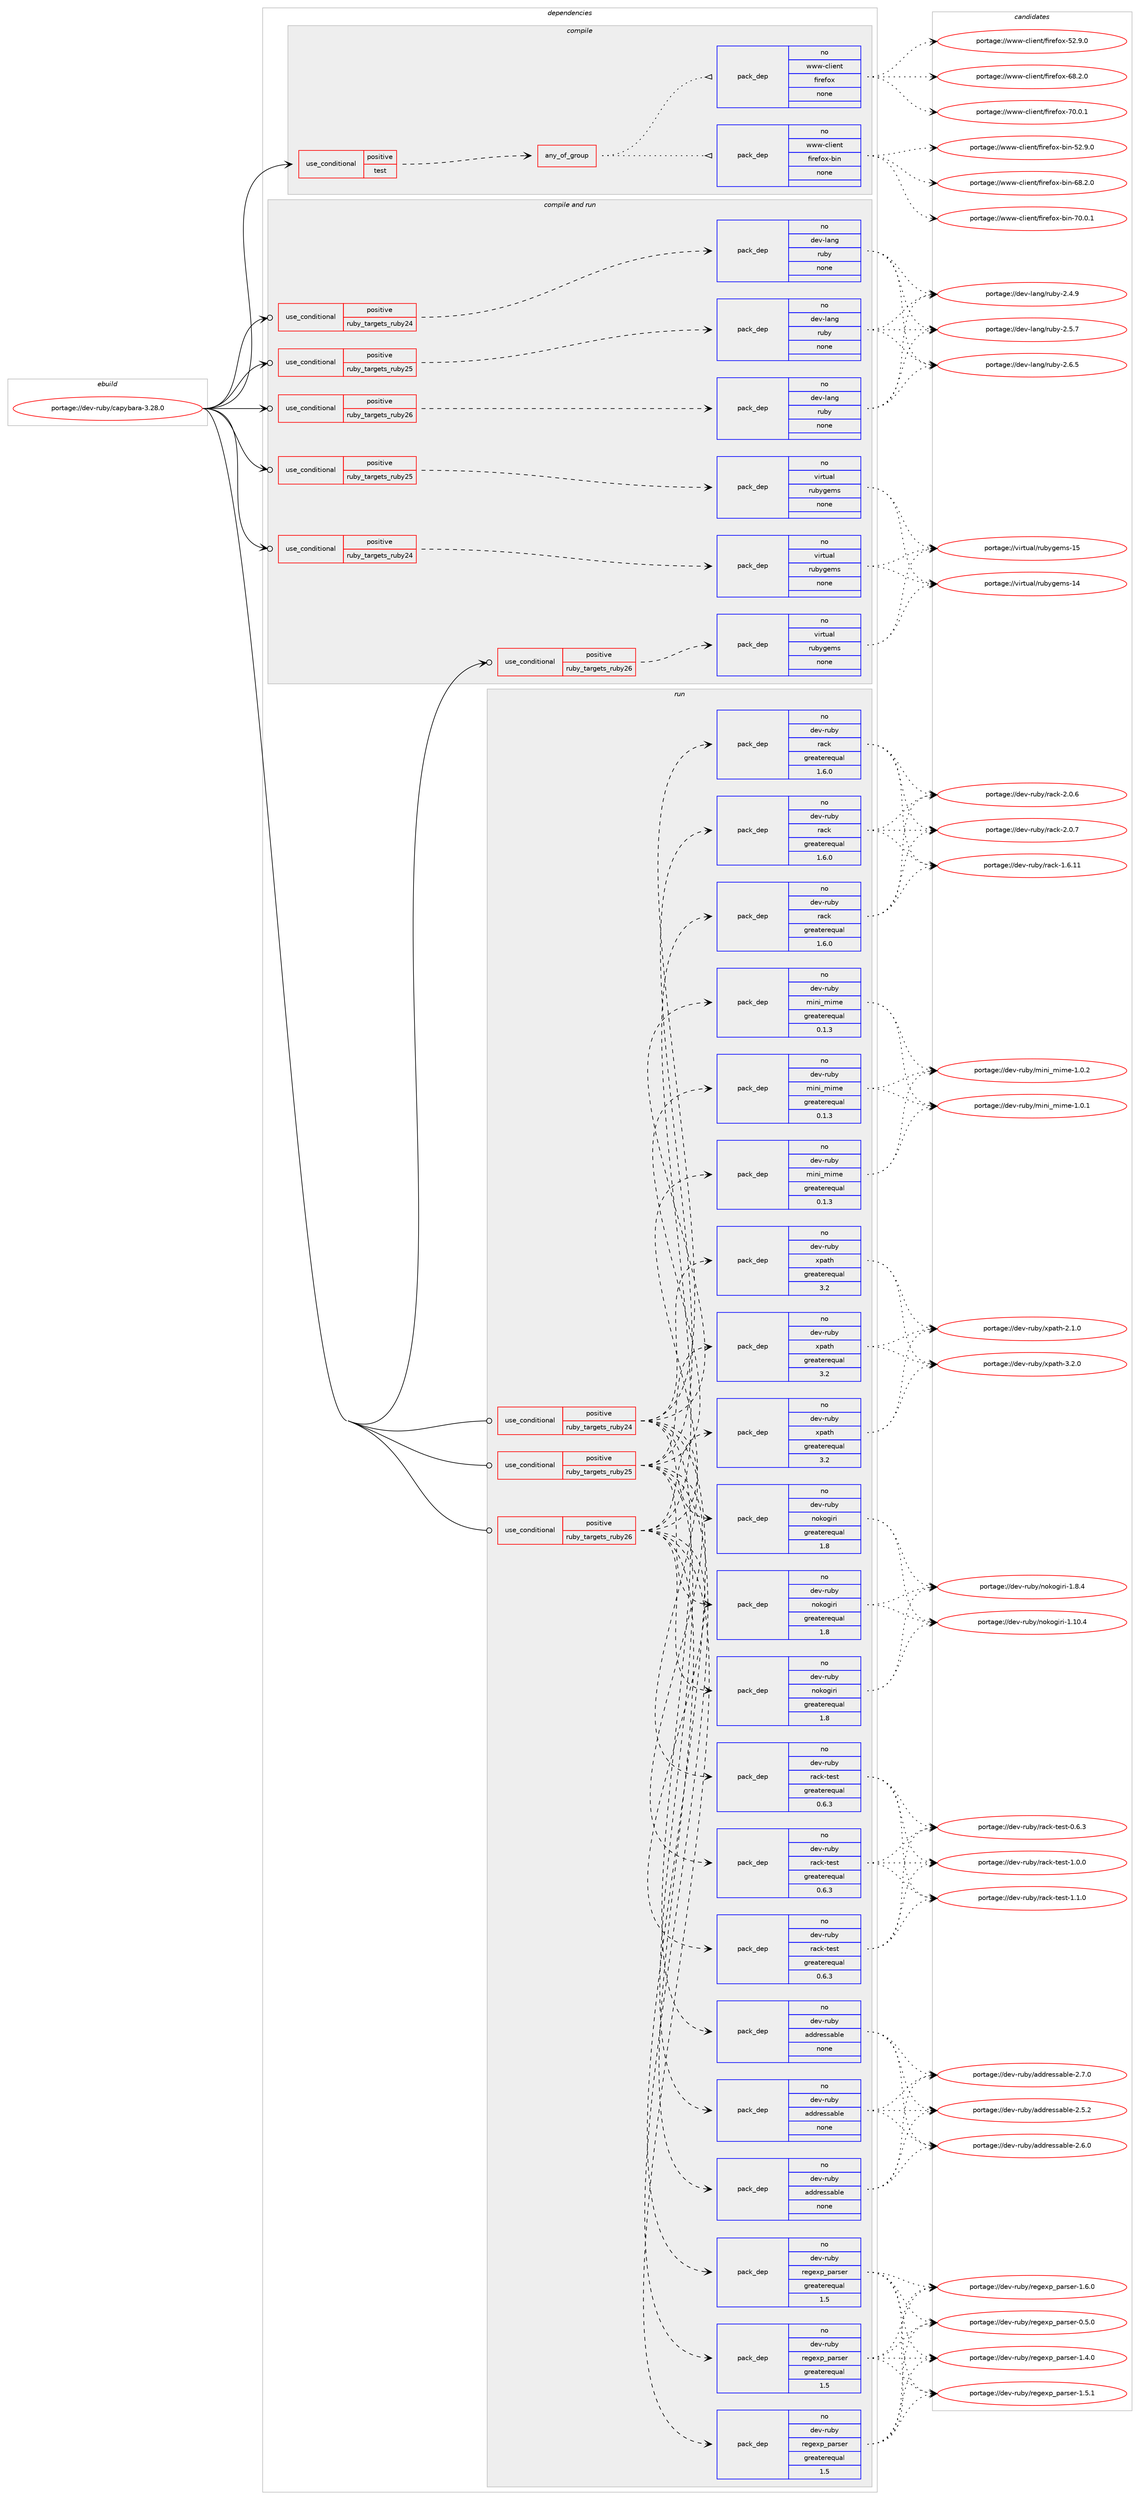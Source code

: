 digraph prolog {

# *************
# Graph options
# *************

newrank=true;
concentrate=true;
compound=true;
graph [rankdir=LR,fontname=Helvetica,fontsize=10,ranksep=1.5];#, ranksep=2.5, nodesep=0.2];
edge  [arrowhead=vee];
node  [fontname=Helvetica,fontsize=10];

# **********
# The ebuild
# **********

subgraph cluster_leftcol {
color=gray;
rank=same;
label=<<i>ebuild</i>>;
id [label="portage://dev-ruby/capybara-3.28.0", color=red, width=4, href="../dev-ruby/capybara-3.28.0.svg"];
}

# ****************
# The dependencies
# ****************

subgraph cluster_midcol {
color=gray;
label=<<i>dependencies</i>>;
subgraph cluster_compile {
fillcolor="#eeeeee";
style=filled;
label=<<i>compile</i>>;
subgraph cond49042 {
dependency215185 [label=<<TABLE BORDER="0" CELLBORDER="1" CELLSPACING="0" CELLPADDING="4"><TR><TD ROWSPAN="3" CELLPADDING="10">use_conditional</TD></TR><TR><TD>positive</TD></TR><TR><TD>test</TD></TR></TABLE>>, shape=none, color=red];
subgraph any3406 {
dependency215186 [label=<<TABLE BORDER="0" CELLBORDER="1" CELLSPACING="0" CELLPADDING="4"><TR><TD CELLPADDING="10">any_of_group</TD></TR></TABLE>>, shape=none, color=red];subgraph pack162664 {
dependency215187 [label=<<TABLE BORDER="0" CELLBORDER="1" CELLSPACING="0" CELLPADDING="4" WIDTH="220"><TR><TD ROWSPAN="6" CELLPADDING="30">pack_dep</TD></TR><TR><TD WIDTH="110">no</TD></TR><TR><TD>www-client</TD></TR><TR><TD>firefox</TD></TR><TR><TD>none</TD></TR><TR><TD></TD></TR></TABLE>>, shape=none, color=blue];
}
dependency215186:e -> dependency215187:w [weight=20,style="dotted",arrowhead="oinv"];
subgraph pack162665 {
dependency215188 [label=<<TABLE BORDER="0" CELLBORDER="1" CELLSPACING="0" CELLPADDING="4" WIDTH="220"><TR><TD ROWSPAN="6" CELLPADDING="30">pack_dep</TD></TR><TR><TD WIDTH="110">no</TD></TR><TR><TD>www-client</TD></TR><TR><TD>firefox-bin</TD></TR><TR><TD>none</TD></TR><TR><TD></TD></TR></TABLE>>, shape=none, color=blue];
}
dependency215186:e -> dependency215188:w [weight=20,style="dotted",arrowhead="oinv"];
}
dependency215185:e -> dependency215186:w [weight=20,style="dashed",arrowhead="vee"];
}
id:e -> dependency215185:w [weight=20,style="solid",arrowhead="vee"];
}
subgraph cluster_compileandrun {
fillcolor="#eeeeee";
style=filled;
label=<<i>compile and run</i>>;
subgraph cond49043 {
dependency215189 [label=<<TABLE BORDER="0" CELLBORDER="1" CELLSPACING="0" CELLPADDING="4"><TR><TD ROWSPAN="3" CELLPADDING="10">use_conditional</TD></TR><TR><TD>positive</TD></TR><TR><TD>ruby_targets_ruby24</TD></TR></TABLE>>, shape=none, color=red];
subgraph pack162666 {
dependency215190 [label=<<TABLE BORDER="0" CELLBORDER="1" CELLSPACING="0" CELLPADDING="4" WIDTH="220"><TR><TD ROWSPAN="6" CELLPADDING="30">pack_dep</TD></TR><TR><TD WIDTH="110">no</TD></TR><TR><TD>dev-lang</TD></TR><TR><TD>ruby</TD></TR><TR><TD>none</TD></TR><TR><TD></TD></TR></TABLE>>, shape=none, color=blue];
}
dependency215189:e -> dependency215190:w [weight=20,style="dashed",arrowhead="vee"];
}
id:e -> dependency215189:w [weight=20,style="solid",arrowhead="odotvee"];
subgraph cond49044 {
dependency215191 [label=<<TABLE BORDER="0" CELLBORDER="1" CELLSPACING="0" CELLPADDING="4"><TR><TD ROWSPAN="3" CELLPADDING="10">use_conditional</TD></TR><TR><TD>positive</TD></TR><TR><TD>ruby_targets_ruby24</TD></TR></TABLE>>, shape=none, color=red];
subgraph pack162667 {
dependency215192 [label=<<TABLE BORDER="0" CELLBORDER="1" CELLSPACING="0" CELLPADDING="4" WIDTH="220"><TR><TD ROWSPAN="6" CELLPADDING="30">pack_dep</TD></TR><TR><TD WIDTH="110">no</TD></TR><TR><TD>virtual</TD></TR><TR><TD>rubygems</TD></TR><TR><TD>none</TD></TR><TR><TD></TD></TR></TABLE>>, shape=none, color=blue];
}
dependency215191:e -> dependency215192:w [weight=20,style="dashed",arrowhead="vee"];
}
id:e -> dependency215191:w [weight=20,style="solid",arrowhead="odotvee"];
subgraph cond49045 {
dependency215193 [label=<<TABLE BORDER="0" CELLBORDER="1" CELLSPACING="0" CELLPADDING="4"><TR><TD ROWSPAN="3" CELLPADDING="10">use_conditional</TD></TR><TR><TD>positive</TD></TR><TR><TD>ruby_targets_ruby25</TD></TR></TABLE>>, shape=none, color=red];
subgraph pack162668 {
dependency215194 [label=<<TABLE BORDER="0" CELLBORDER="1" CELLSPACING="0" CELLPADDING="4" WIDTH="220"><TR><TD ROWSPAN="6" CELLPADDING="30">pack_dep</TD></TR><TR><TD WIDTH="110">no</TD></TR><TR><TD>dev-lang</TD></TR><TR><TD>ruby</TD></TR><TR><TD>none</TD></TR><TR><TD></TD></TR></TABLE>>, shape=none, color=blue];
}
dependency215193:e -> dependency215194:w [weight=20,style="dashed",arrowhead="vee"];
}
id:e -> dependency215193:w [weight=20,style="solid",arrowhead="odotvee"];
subgraph cond49046 {
dependency215195 [label=<<TABLE BORDER="0" CELLBORDER="1" CELLSPACING="0" CELLPADDING="4"><TR><TD ROWSPAN="3" CELLPADDING="10">use_conditional</TD></TR><TR><TD>positive</TD></TR><TR><TD>ruby_targets_ruby25</TD></TR></TABLE>>, shape=none, color=red];
subgraph pack162669 {
dependency215196 [label=<<TABLE BORDER="0" CELLBORDER="1" CELLSPACING="0" CELLPADDING="4" WIDTH="220"><TR><TD ROWSPAN="6" CELLPADDING="30">pack_dep</TD></TR><TR><TD WIDTH="110">no</TD></TR><TR><TD>virtual</TD></TR><TR><TD>rubygems</TD></TR><TR><TD>none</TD></TR><TR><TD></TD></TR></TABLE>>, shape=none, color=blue];
}
dependency215195:e -> dependency215196:w [weight=20,style="dashed",arrowhead="vee"];
}
id:e -> dependency215195:w [weight=20,style="solid",arrowhead="odotvee"];
subgraph cond49047 {
dependency215197 [label=<<TABLE BORDER="0" CELLBORDER="1" CELLSPACING="0" CELLPADDING="4"><TR><TD ROWSPAN="3" CELLPADDING="10">use_conditional</TD></TR><TR><TD>positive</TD></TR><TR><TD>ruby_targets_ruby26</TD></TR></TABLE>>, shape=none, color=red];
subgraph pack162670 {
dependency215198 [label=<<TABLE BORDER="0" CELLBORDER="1" CELLSPACING="0" CELLPADDING="4" WIDTH="220"><TR><TD ROWSPAN="6" CELLPADDING="30">pack_dep</TD></TR><TR><TD WIDTH="110">no</TD></TR><TR><TD>dev-lang</TD></TR><TR><TD>ruby</TD></TR><TR><TD>none</TD></TR><TR><TD></TD></TR></TABLE>>, shape=none, color=blue];
}
dependency215197:e -> dependency215198:w [weight=20,style="dashed",arrowhead="vee"];
}
id:e -> dependency215197:w [weight=20,style="solid",arrowhead="odotvee"];
subgraph cond49048 {
dependency215199 [label=<<TABLE BORDER="0" CELLBORDER="1" CELLSPACING="0" CELLPADDING="4"><TR><TD ROWSPAN="3" CELLPADDING="10">use_conditional</TD></TR><TR><TD>positive</TD></TR><TR><TD>ruby_targets_ruby26</TD></TR></TABLE>>, shape=none, color=red];
subgraph pack162671 {
dependency215200 [label=<<TABLE BORDER="0" CELLBORDER="1" CELLSPACING="0" CELLPADDING="4" WIDTH="220"><TR><TD ROWSPAN="6" CELLPADDING="30">pack_dep</TD></TR><TR><TD WIDTH="110">no</TD></TR><TR><TD>virtual</TD></TR><TR><TD>rubygems</TD></TR><TR><TD>none</TD></TR><TR><TD></TD></TR></TABLE>>, shape=none, color=blue];
}
dependency215199:e -> dependency215200:w [weight=20,style="dashed",arrowhead="vee"];
}
id:e -> dependency215199:w [weight=20,style="solid",arrowhead="odotvee"];
}
subgraph cluster_run {
fillcolor="#eeeeee";
style=filled;
label=<<i>run</i>>;
subgraph cond49049 {
dependency215201 [label=<<TABLE BORDER="0" CELLBORDER="1" CELLSPACING="0" CELLPADDING="4"><TR><TD ROWSPAN="3" CELLPADDING="10">use_conditional</TD></TR><TR><TD>positive</TD></TR><TR><TD>ruby_targets_ruby24</TD></TR></TABLE>>, shape=none, color=red];
subgraph pack162672 {
dependency215202 [label=<<TABLE BORDER="0" CELLBORDER="1" CELLSPACING="0" CELLPADDING="4" WIDTH="220"><TR><TD ROWSPAN="6" CELLPADDING="30">pack_dep</TD></TR><TR><TD WIDTH="110">no</TD></TR><TR><TD>dev-ruby</TD></TR><TR><TD>addressable</TD></TR><TR><TD>none</TD></TR><TR><TD></TD></TR></TABLE>>, shape=none, color=blue];
}
dependency215201:e -> dependency215202:w [weight=20,style="dashed",arrowhead="vee"];
subgraph pack162673 {
dependency215203 [label=<<TABLE BORDER="0" CELLBORDER="1" CELLSPACING="0" CELLPADDING="4" WIDTH="220"><TR><TD ROWSPAN="6" CELLPADDING="30">pack_dep</TD></TR><TR><TD WIDTH="110">no</TD></TR><TR><TD>dev-ruby</TD></TR><TR><TD>mini_mime</TD></TR><TR><TD>greaterequal</TD></TR><TR><TD>0.1.3</TD></TR></TABLE>>, shape=none, color=blue];
}
dependency215201:e -> dependency215203:w [weight=20,style="dashed",arrowhead="vee"];
subgraph pack162674 {
dependency215204 [label=<<TABLE BORDER="0" CELLBORDER="1" CELLSPACING="0" CELLPADDING="4" WIDTH="220"><TR><TD ROWSPAN="6" CELLPADDING="30">pack_dep</TD></TR><TR><TD WIDTH="110">no</TD></TR><TR><TD>dev-ruby</TD></TR><TR><TD>nokogiri</TD></TR><TR><TD>greaterequal</TD></TR><TR><TD>1.8</TD></TR></TABLE>>, shape=none, color=blue];
}
dependency215201:e -> dependency215204:w [weight=20,style="dashed",arrowhead="vee"];
subgraph pack162675 {
dependency215205 [label=<<TABLE BORDER="0" CELLBORDER="1" CELLSPACING="0" CELLPADDING="4" WIDTH="220"><TR><TD ROWSPAN="6" CELLPADDING="30">pack_dep</TD></TR><TR><TD WIDTH="110">no</TD></TR><TR><TD>dev-ruby</TD></TR><TR><TD>rack</TD></TR><TR><TD>greaterequal</TD></TR><TR><TD>1.6.0</TD></TR></TABLE>>, shape=none, color=blue];
}
dependency215201:e -> dependency215205:w [weight=20,style="dashed",arrowhead="vee"];
subgraph pack162676 {
dependency215206 [label=<<TABLE BORDER="0" CELLBORDER="1" CELLSPACING="0" CELLPADDING="4" WIDTH="220"><TR><TD ROWSPAN="6" CELLPADDING="30">pack_dep</TD></TR><TR><TD WIDTH="110">no</TD></TR><TR><TD>dev-ruby</TD></TR><TR><TD>rack-test</TD></TR><TR><TD>greaterequal</TD></TR><TR><TD>0.6.3</TD></TR></TABLE>>, shape=none, color=blue];
}
dependency215201:e -> dependency215206:w [weight=20,style="dashed",arrowhead="vee"];
subgraph pack162677 {
dependency215207 [label=<<TABLE BORDER="0" CELLBORDER="1" CELLSPACING="0" CELLPADDING="4" WIDTH="220"><TR><TD ROWSPAN="6" CELLPADDING="30">pack_dep</TD></TR><TR><TD WIDTH="110">no</TD></TR><TR><TD>dev-ruby</TD></TR><TR><TD>regexp_parser</TD></TR><TR><TD>greaterequal</TD></TR><TR><TD>1.5</TD></TR></TABLE>>, shape=none, color=blue];
}
dependency215201:e -> dependency215207:w [weight=20,style="dashed",arrowhead="vee"];
subgraph pack162678 {
dependency215208 [label=<<TABLE BORDER="0" CELLBORDER="1" CELLSPACING="0" CELLPADDING="4" WIDTH="220"><TR><TD ROWSPAN="6" CELLPADDING="30">pack_dep</TD></TR><TR><TD WIDTH="110">no</TD></TR><TR><TD>dev-ruby</TD></TR><TR><TD>xpath</TD></TR><TR><TD>greaterequal</TD></TR><TR><TD>3.2</TD></TR></TABLE>>, shape=none, color=blue];
}
dependency215201:e -> dependency215208:w [weight=20,style="dashed",arrowhead="vee"];
}
id:e -> dependency215201:w [weight=20,style="solid",arrowhead="odot"];
subgraph cond49050 {
dependency215209 [label=<<TABLE BORDER="0" CELLBORDER="1" CELLSPACING="0" CELLPADDING="4"><TR><TD ROWSPAN="3" CELLPADDING="10">use_conditional</TD></TR><TR><TD>positive</TD></TR><TR><TD>ruby_targets_ruby25</TD></TR></TABLE>>, shape=none, color=red];
subgraph pack162679 {
dependency215210 [label=<<TABLE BORDER="0" CELLBORDER="1" CELLSPACING="0" CELLPADDING="4" WIDTH="220"><TR><TD ROWSPAN="6" CELLPADDING="30">pack_dep</TD></TR><TR><TD WIDTH="110">no</TD></TR><TR><TD>dev-ruby</TD></TR><TR><TD>addressable</TD></TR><TR><TD>none</TD></TR><TR><TD></TD></TR></TABLE>>, shape=none, color=blue];
}
dependency215209:e -> dependency215210:w [weight=20,style="dashed",arrowhead="vee"];
subgraph pack162680 {
dependency215211 [label=<<TABLE BORDER="0" CELLBORDER="1" CELLSPACING="0" CELLPADDING="4" WIDTH="220"><TR><TD ROWSPAN="6" CELLPADDING="30">pack_dep</TD></TR><TR><TD WIDTH="110">no</TD></TR><TR><TD>dev-ruby</TD></TR><TR><TD>mini_mime</TD></TR><TR><TD>greaterequal</TD></TR><TR><TD>0.1.3</TD></TR></TABLE>>, shape=none, color=blue];
}
dependency215209:e -> dependency215211:w [weight=20,style="dashed",arrowhead="vee"];
subgraph pack162681 {
dependency215212 [label=<<TABLE BORDER="0" CELLBORDER="1" CELLSPACING="0" CELLPADDING="4" WIDTH="220"><TR><TD ROWSPAN="6" CELLPADDING="30">pack_dep</TD></TR><TR><TD WIDTH="110">no</TD></TR><TR><TD>dev-ruby</TD></TR><TR><TD>nokogiri</TD></TR><TR><TD>greaterequal</TD></TR><TR><TD>1.8</TD></TR></TABLE>>, shape=none, color=blue];
}
dependency215209:e -> dependency215212:w [weight=20,style="dashed",arrowhead="vee"];
subgraph pack162682 {
dependency215213 [label=<<TABLE BORDER="0" CELLBORDER="1" CELLSPACING="0" CELLPADDING="4" WIDTH="220"><TR><TD ROWSPAN="6" CELLPADDING="30">pack_dep</TD></TR><TR><TD WIDTH="110">no</TD></TR><TR><TD>dev-ruby</TD></TR><TR><TD>rack</TD></TR><TR><TD>greaterequal</TD></TR><TR><TD>1.6.0</TD></TR></TABLE>>, shape=none, color=blue];
}
dependency215209:e -> dependency215213:w [weight=20,style="dashed",arrowhead="vee"];
subgraph pack162683 {
dependency215214 [label=<<TABLE BORDER="0" CELLBORDER="1" CELLSPACING="0" CELLPADDING="4" WIDTH="220"><TR><TD ROWSPAN="6" CELLPADDING="30">pack_dep</TD></TR><TR><TD WIDTH="110">no</TD></TR><TR><TD>dev-ruby</TD></TR><TR><TD>rack-test</TD></TR><TR><TD>greaterequal</TD></TR><TR><TD>0.6.3</TD></TR></TABLE>>, shape=none, color=blue];
}
dependency215209:e -> dependency215214:w [weight=20,style="dashed",arrowhead="vee"];
subgraph pack162684 {
dependency215215 [label=<<TABLE BORDER="0" CELLBORDER="1" CELLSPACING="0" CELLPADDING="4" WIDTH="220"><TR><TD ROWSPAN="6" CELLPADDING="30">pack_dep</TD></TR><TR><TD WIDTH="110">no</TD></TR><TR><TD>dev-ruby</TD></TR><TR><TD>regexp_parser</TD></TR><TR><TD>greaterequal</TD></TR><TR><TD>1.5</TD></TR></TABLE>>, shape=none, color=blue];
}
dependency215209:e -> dependency215215:w [weight=20,style="dashed",arrowhead="vee"];
subgraph pack162685 {
dependency215216 [label=<<TABLE BORDER="0" CELLBORDER="1" CELLSPACING="0" CELLPADDING="4" WIDTH="220"><TR><TD ROWSPAN="6" CELLPADDING="30">pack_dep</TD></TR><TR><TD WIDTH="110">no</TD></TR><TR><TD>dev-ruby</TD></TR><TR><TD>xpath</TD></TR><TR><TD>greaterequal</TD></TR><TR><TD>3.2</TD></TR></TABLE>>, shape=none, color=blue];
}
dependency215209:e -> dependency215216:w [weight=20,style="dashed",arrowhead="vee"];
}
id:e -> dependency215209:w [weight=20,style="solid",arrowhead="odot"];
subgraph cond49051 {
dependency215217 [label=<<TABLE BORDER="0" CELLBORDER="1" CELLSPACING="0" CELLPADDING="4"><TR><TD ROWSPAN="3" CELLPADDING="10">use_conditional</TD></TR><TR><TD>positive</TD></TR><TR><TD>ruby_targets_ruby26</TD></TR></TABLE>>, shape=none, color=red];
subgraph pack162686 {
dependency215218 [label=<<TABLE BORDER="0" CELLBORDER="1" CELLSPACING="0" CELLPADDING="4" WIDTH="220"><TR><TD ROWSPAN="6" CELLPADDING="30">pack_dep</TD></TR><TR><TD WIDTH="110">no</TD></TR><TR><TD>dev-ruby</TD></TR><TR><TD>addressable</TD></TR><TR><TD>none</TD></TR><TR><TD></TD></TR></TABLE>>, shape=none, color=blue];
}
dependency215217:e -> dependency215218:w [weight=20,style="dashed",arrowhead="vee"];
subgraph pack162687 {
dependency215219 [label=<<TABLE BORDER="0" CELLBORDER="1" CELLSPACING="0" CELLPADDING="4" WIDTH="220"><TR><TD ROWSPAN="6" CELLPADDING="30">pack_dep</TD></TR><TR><TD WIDTH="110">no</TD></TR><TR><TD>dev-ruby</TD></TR><TR><TD>mini_mime</TD></TR><TR><TD>greaterequal</TD></TR><TR><TD>0.1.3</TD></TR></TABLE>>, shape=none, color=blue];
}
dependency215217:e -> dependency215219:w [weight=20,style="dashed",arrowhead="vee"];
subgraph pack162688 {
dependency215220 [label=<<TABLE BORDER="0" CELLBORDER="1" CELLSPACING="0" CELLPADDING="4" WIDTH="220"><TR><TD ROWSPAN="6" CELLPADDING="30">pack_dep</TD></TR><TR><TD WIDTH="110">no</TD></TR><TR><TD>dev-ruby</TD></TR><TR><TD>nokogiri</TD></TR><TR><TD>greaterequal</TD></TR><TR><TD>1.8</TD></TR></TABLE>>, shape=none, color=blue];
}
dependency215217:e -> dependency215220:w [weight=20,style="dashed",arrowhead="vee"];
subgraph pack162689 {
dependency215221 [label=<<TABLE BORDER="0" CELLBORDER="1" CELLSPACING="0" CELLPADDING="4" WIDTH="220"><TR><TD ROWSPAN="6" CELLPADDING="30">pack_dep</TD></TR><TR><TD WIDTH="110">no</TD></TR><TR><TD>dev-ruby</TD></TR><TR><TD>rack</TD></TR><TR><TD>greaterequal</TD></TR><TR><TD>1.6.0</TD></TR></TABLE>>, shape=none, color=blue];
}
dependency215217:e -> dependency215221:w [weight=20,style="dashed",arrowhead="vee"];
subgraph pack162690 {
dependency215222 [label=<<TABLE BORDER="0" CELLBORDER="1" CELLSPACING="0" CELLPADDING="4" WIDTH="220"><TR><TD ROWSPAN="6" CELLPADDING="30">pack_dep</TD></TR><TR><TD WIDTH="110">no</TD></TR><TR><TD>dev-ruby</TD></TR><TR><TD>rack-test</TD></TR><TR><TD>greaterequal</TD></TR><TR><TD>0.6.3</TD></TR></TABLE>>, shape=none, color=blue];
}
dependency215217:e -> dependency215222:w [weight=20,style="dashed",arrowhead="vee"];
subgraph pack162691 {
dependency215223 [label=<<TABLE BORDER="0" CELLBORDER="1" CELLSPACING="0" CELLPADDING="4" WIDTH="220"><TR><TD ROWSPAN="6" CELLPADDING="30">pack_dep</TD></TR><TR><TD WIDTH="110">no</TD></TR><TR><TD>dev-ruby</TD></TR><TR><TD>regexp_parser</TD></TR><TR><TD>greaterequal</TD></TR><TR><TD>1.5</TD></TR></TABLE>>, shape=none, color=blue];
}
dependency215217:e -> dependency215223:w [weight=20,style="dashed",arrowhead="vee"];
subgraph pack162692 {
dependency215224 [label=<<TABLE BORDER="0" CELLBORDER="1" CELLSPACING="0" CELLPADDING="4" WIDTH="220"><TR><TD ROWSPAN="6" CELLPADDING="30">pack_dep</TD></TR><TR><TD WIDTH="110">no</TD></TR><TR><TD>dev-ruby</TD></TR><TR><TD>xpath</TD></TR><TR><TD>greaterequal</TD></TR><TR><TD>3.2</TD></TR></TABLE>>, shape=none, color=blue];
}
dependency215217:e -> dependency215224:w [weight=20,style="dashed",arrowhead="vee"];
}
id:e -> dependency215217:w [weight=20,style="solid",arrowhead="odot"];
}
}

# **************
# The candidates
# **************

subgraph cluster_choices {
rank=same;
color=gray;
label=<<i>candidates</i>>;

subgraph choice162664 {
color=black;
nodesep=1;
choiceportage11911911945991081051011101164710210511410110211112045535046574648 [label="portage://www-client/firefox-52.9.0", color=red, width=4,href="../www-client/firefox-52.9.0.svg"];
choiceportage11911911945991081051011101164710210511410110211112045545646504648 [label="portage://www-client/firefox-68.2.0", color=red, width=4,href="../www-client/firefox-68.2.0.svg"];
choiceportage11911911945991081051011101164710210511410110211112045554846484649 [label="portage://www-client/firefox-70.0.1", color=red, width=4,href="../www-client/firefox-70.0.1.svg"];
dependency215187:e -> choiceportage11911911945991081051011101164710210511410110211112045535046574648:w [style=dotted,weight="100"];
dependency215187:e -> choiceportage11911911945991081051011101164710210511410110211112045545646504648:w [style=dotted,weight="100"];
dependency215187:e -> choiceportage11911911945991081051011101164710210511410110211112045554846484649:w [style=dotted,weight="100"];
}
subgraph choice162665 {
color=black;
nodesep=1;
choiceportage119119119459910810510111011647102105114101102111120459810511045535046574648 [label="portage://www-client/firefox-bin-52.9.0", color=red, width=4,href="../www-client/firefox-bin-52.9.0.svg"];
choiceportage119119119459910810510111011647102105114101102111120459810511045545646504648 [label="portage://www-client/firefox-bin-68.2.0", color=red, width=4,href="../www-client/firefox-bin-68.2.0.svg"];
choiceportage119119119459910810510111011647102105114101102111120459810511045554846484649 [label="portage://www-client/firefox-bin-70.0.1", color=red, width=4,href="../www-client/firefox-bin-70.0.1.svg"];
dependency215188:e -> choiceportage119119119459910810510111011647102105114101102111120459810511045535046574648:w [style=dotted,weight="100"];
dependency215188:e -> choiceportage119119119459910810510111011647102105114101102111120459810511045545646504648:w [style=dotted,weight="100"];
dependency215188:e -> choiceportage119119119459910810510111011647102105114101102111120459810511045554846484649:w [style=dotted,weight="100"];
}
subgraph choice162666 {
color=black;
nodesep=1;
choiceportage10010111845108971101034711411798121455046524657 [label="portage://dev-lang/ruby-2.4.9", color=red, width=4,href="../dev-lang/ruby-2.4.9.svg"];
choiceportage10010111845108971101034711411798121455046534655 [label="portage://dev-lang/ruby-2.5.7", color=red, width=4,href="../dev-lang/ruby-2.5.7.svg"];
choiceportage10010111845108971101034711411798121455046544653 [label="portage://dev-lang/ruby-2.6.5", color=red, width=4,href="../dev-lang/ruby-2.6.5.svg"];
dependency215190:e -> choiceportage10010111845108971101034711411798121455046524657:w [style=dotted,weight="100"];
dependency215190:e -> choiceportage10010111845108971101034711411798121455046534655:w [style=dotted,weight="100"];
dependency215190:e -> choiceportage10010111845108971101034711411798121455046544653:w [style=dotted,weight="100"];
}
subgraph choice162667 {
color=black;
nodesep=1;
choiceportage118105114116117971084711411798121103101109115454952 [label="portage://virtual/rubygems-14", color=red, width=4,href="../virtual/rubygems-14.svg"];
choiceportage118105114116117971084711411798121103101109115454953 [label="portage://virtual/rubygems-15", color=red, width=4,href="../virtual/rubygems-15.svg"];
dependency215192:e -> choiceportage118105114116117971084711411798121103101109115454952:w [style=dotted,weight="100"];
dependency215192:e -> choiceportage118105114116117971084711411798121103101109115454953:w [style=dotted,weight="100"];
}
subgraph choice162668 {
color=black;
nodesep=1;
choiceportage10010111845108971101034711411798121455046524657 [label="portage://dev-lang/ruby-2.4.9", color=red, width=4,href="../dev-lang/ruby-2.4.9.svg"];
choiceportage10010111845108971101034711411798121455046534655 [label="portage://dev-lang/ruby-2.5.7", color=red, width=4,href="../dev-lang/ruby-2.5.7.svg"];
choiceportage10010111845108971101034711411798121455046544653 [label="portage://dev-lang/ruby-2.6.5", color=red, width=4,href="../dev-lang/ruby-2.6.5.svg"];
dependency215194:e -> choiceportage10010111845108971101034711411798121455046524657:w [style=dotted,weight="100"];
dependency215194:e -> choiceportage10010111845108971101034711411798121455046534655:w [style=dotted,weight="100"];
dependency215194:e -> choiceportage10010111845108971101034711411798121455046544653:w [style=dotted,weight="100"];
}
subgraph choice162669 {
color=black;
nodesep=1;
choiceportage118105114116117971084711411798121103101109115454952 [label="portage://virtual/rubygems-14", color=red, width=4,href="../virtual/rubygems-14.svg"];
choiceportage118105114116117971084711411798121103101109115454953 [label="portage://virtual/rubygems-15", color=red, width=4,href="../virtual/rubygems-15.svg"];
dependency215196:e -> choiceportage118105114116117971084711411798121103101109115454952:w [style=dotted,weight="100"];
dependency215196:e -> choiceportage118105114116117971084711411798121103101109115454953:w [style=dotted,weight="100"];
}
subgraph choice162670 {
color=black;
nodesep=1;
choiceportage10010111845108971101034711411798121455046524657 [label="portage://dev-lang/ruby-2.4.9", color=red, width=4,href="../dev-lang/ruby-2.4.9.svg"];
choiceportage10010111845108971101034711411798121455046534655 [label="portage://dev-lang/ruby-2.5.7", color=red, width=4,href="../dev-lang/ruby-2.5.7.svg"];
choiceportage10010111845108971101034711411798121455046544653 [label="portage://dev-lang/ruby-2.6.5", color=red, width=4,href="../dev-lang/ruby-2.6.5.svg"];
dependency215198:e -> choiceportage10010111845108971101034711411798121455046524657:w [style=dotted,weight="100"];
dependency215198:e -> choiceportage10010111845108971101034711411798121455046534655:w [style=dotted,weight="100"];
dependency215198:e -> choiceportage10010111845108971101034711411798121455046544653:w [style=dotted,weight="100"];
}
subgraph choice162671 {
color=black;
nodesep=1;
choiceportage118105114116117971084711411798121103101109115454952 [label="portage://virtual/rubygems-14", color=red, width=4,href="../virtual/rubygems-14.svg"];
choiceportage118105114116117971084711411798121103101109115454953 [label="portage://virtual/rubygems-15", color=red, width=4,href="../virtual/rubygems-15.svg"];
dependency215200:e -> choiceportage118105114116117971084711411798121103101109115454952:w [style=dotted,weight="100"];
dependency215200:e -> choiceportage118105114116117971084711411798121103101109115454953:w [style=dotted,weight="100"];
}
subgraph choice162672 {
color=black;
nodesep=1;
choiceportage100101118451141179812147971001001141011151159798108101455046534650 [label="portage://dev-ruby/addressable-2.5.2", color=red, width=4,href="../dev-ruby/addressable-2.5.2.svg"];
choiceportage100101118451141179812147971001001141011151159798108101455046544648 [label="portage://dev-ruby/addressable-2.6.0", color=red, width=4,href="../dev-ruby/addressable-2.6.0.svg"];
choiceportage100101118451141179812147971001001141011151159798108101455046554648 [label="portage://dev-ruby/addressable-2.7.0", color=red, width=4,href="../dev-ruby/addressable-2.7.0.svg"];
dependency215202:e -> choiceportage100101118451141179812147971001001141011151159798108101455046534650:w [style=dotted,weight="100"];
dependency215202:e -> choiceportage100101118451141179812147971001001141011151159798108101455046544648:w [style=dotted,weight="100"];
dependency215202:e -> choiceportage100101118451141179812147971001001141011151159798108101455046554648:w [style=dotted,weight="100"];
}
subgraph choice162673 {
color=black;
nodesep=1;
choiceportage10010111845114117981214710910511010595109105109101454946484649 [label="portage://dev-ruby/mini_mime-1.0.1", color=red, width=4,href="../dev-ruby/mini_mime-1.0.1.svg"];
choiceportage10010111845114117981214710910511010595109105109101454946484650 [label="portage://dev-ruby/mini_mime-1.0.2", color=red, width=4,href="../dev-ruby/mini_mime-1.0.2.svg"];
dependency215203:e -> choiceportage10010111845114117981214710910511010595109105109101454946484649:w [style=dotted,weight="100"];
dependency215203:e -> choiceportage10010111845114117981214710910511010595109105109101454946484650:w [style=dotted,weight="100"];
}
subgraph choice162674 {
color=black;
nodesep=1;
choiceportage10010111845114117981214711011110711110310511410545494649484652 [label="portage://dev-ruby/nokogiri-1.10.4", color=red, width=4,href="../dev-ruby/nokogiri-1.10.4.svg"];
choiceportage100101118451141179812147110111107111103105114105454946564652 [label="portage://dev-ruby/nokogiri-1.8.4", color=red, width=4,href="../dev-ruby/nokogiri-1.8.4.svg"];
dependency215204:e -> choiceportage10010111845114117981214711011110711110310511410545494649484652:w [style=dotted,weight="100"];
dependency215204:e -> choiceportage100101118451141179812147110111107111103105114105454946564652:w [style=dotted,weight="100"];
}
subgraph choice162675 {
color=black;
nodesep=1;
choiceportage100101118451141179812147114979910745494654464949 [label="portage://dev-ruby/rack-1.6.11", color=red, width=4,href="../dev-ruby/rack-1.6.11.svg"];
choiceportage1001011184511411798121471149799107455046484654 [label="portage://dev-ruby/rack-2.0.6", color=red, width=4,href="../dev-ruby/rack-2.0.6.svg"];
choiceportage1001011184511411798121471149799107455046484655 [label="portage://dev-ruby/rack-2.0.7", color=red, width=4,href="../dev-ruby/rack-2.0.7.svg"];
dependency215205:e -> choiceportage100101118451141179812147114979910745494654464949:w [style=dotted,weight="100"];
dependency215205:e -> choiceportage1001011184511411798121471149799107455046484654:w [style=dotted,weight="100"];
dependency215205:e -> choiceportage1001011184511411798121471149799107455046484655:w [style=dotted,weight="100"];
}
subgraph choice162676 {
color=black;
nodesep=1;
choiceportage100101118451141179812147114979910745116101115116454846544651 [label="portage://dev-ruby/rack-test-0.6.3", color=red, width=4,href="../dev-ruby/rack-test-0.6.3.svg"];
choiceportage100101118451141179812147114979910745116101115116454946484648 [label="portage://dev-ruby/rack-test-1.0.0", color=red, width=4,href="../dev-ruby/rack-test-1.0.0.svg"];
choiceportage100101118451141179812147114979910745116101115116454946494648 [label="portage://dev-ruby/rack-test-1.1.0", color=red, width=4,href="../dev-ruby/rack-test-1.1.0.svg"];
dependency215206:e -> choiceportage100101118451141179812147114979910745116101115116454846544651:w [style=dotted,weight="100"];
dependency215206:e -> choiceportage100101118451141179812147114979910745116101115116454946484648:w [style=dotted,weight="100"];
dependency215206:e -> choiceportage100101118451141179812147114979910745116101115116454946494648:w [style=dotted,weight="100"];
}
subgraph choice162677 {
color=black;
nodesep=1;
choiceportage1001011184511411798121471141011031011201129511297114115101114454846534648 [label="portage://dev-ruby/regexp_parser-0.5.0", color=red, width=4,href="../dev-ruby/regexp_parser-0.5.0.svg"];
choiceportage1001011184511411798121471141011031011201129511297114115101114454946524648 [label="portage://dev-ruby/regexp_parser-1.4.0", color=red, width=4,href="../dev-ruby/regexp_parser-1.4.0.svg"];
choiceportage1001011184511411798121471141011031011201129511297114115101114454946534649 [label="portage://dev-ruby/regexp_parser-1.5.1", color=red, width=4,href="../dev-ruby/regexp_parser-1.5.1.svg"];
choiceportage1001011184511411798121471141011031011201129511297114115101114454946544648 [label="portage://dev-ruby/regexp_parser-1.6.0", color=red, width=4,href="../dev-ruby/regexp_parser-1.6.0.svg"];
dependency215207:e -> choiceportage1001011184511411798121471141011031011201129511297114115101114454846534648:w [style=dotted,weight="100"];
dependency215207:e -> choiceportage1001011184511411798121471141011031011201129511297114115101114454946524648:w [style=dotted,weight="100"];
dependency215207:e -> choiceportage1001011184511411798121471141011031011201129511297114115101114454946534649:w [style=dotted,weight="100"];
dependency215207:e -> choiceportage1001011184511411798121471141011031011201129511297114115101114454946544648:w [style=dotted,weight="100"];
}
subgraph choice162678 {
color=black;
nodesep=1;
choiceportage10010111845114117981214712011297116104455046494648 [label="portage://dev-ruby/xpath-2.1.0", color=red, width=4,href="../dev-ruby/xpath-2.1.0.svg"];
choiceportage10010111845114117981214712011297116104455146504648 [label="portage://dev-ruby/xpath-3.2.0", color=red, width=4,href="../dev-ruby/xpath-3.2.0.svg"];
dependency215208:e -> choiceportage10010111845114117981214712011297116104455046494648:w [style=dotted,weight="100"];
dependency215208:e -> choiceportage10010111845114117981214712011297116104455146504648:w [style=dotted,weight="100"];
}
subgraph choice162679 {
color=black;
nodesep=1;
choiceportage100101118451141179812147971001001141011151159798108101455046534650 [label="portage://dev-ruby/addressable-2.5.2", color=red, width=4,href="../dev-ruby/addressable-2.5.2.svg"];
choiceportage100101118451141179812147971001001141011151159798108101455046544648 [label="portage://dev-ruby/addressable-2.6.0", color=red, width=4,href="../dev-ruby/addressable-2.6.0.svg"];
choiceportage100101118451141179812147971001001141011151159798108101455046554648 [label="portage://dev-ruby/addressable-2.7.0", color=red, width=4,href="../dev-ruby/addressable-2.7.0.svg"];
dependency215210:e -> choiceportage100101118451141179812147971001001141011151159798108101455046534650:w [style=dotted,weight="100"];
dependency215210:e -> choiceportage100101118451141179812147971001001141011151159798108101455046544648:w [style=dotted,weight="100"];
dependency215210:e -> choiceportage100101118451141179812147971001001141011151159798108101455046554648:w [style=dotted,weight="100"];
}
subgraph choice162680 {
color=black;
nodesep=1;
choiceportage10010111845114117981214710910511010595109105109101454946484649 [label="portage://dev-ruby/mini_mime-1.0.1", color=red, width=4,href="../dev-ruby/mini_mime-1.0.1.svg"];
choiceportage10010111845114117981214710910511010595109105109101454946484650 [label="portage://dev-ruby/mini_mime-1.0.2", color=red, width=4,href="../dev-ruby/mini_mime-1.0.2.svg"];
dependency215211:e -> choiceportage10010111845114117981214710910511010595109105109101454946484649:w [style=dotted,weight="100"];
dependency215211:e -> choiceportage10010111845114117981214710910511010595109105109101454946484650:w [style=dotted,weight="100"];
}
subgraph choice162681 {
color=black;
nodesep=1;
choiceportage10010111845114117981214711011110711110310511410545494649484652 [label="portage://dev-ruby/nokogiri-1.10.4", color=red, width=4,href="../dev-ruby/nokogiri-1.10.4.svg"];
choiceportage100101118451141179812147110111107111103105114105454946564652 [label="portage://dev-ruby/nokogiri-1.8.4", color=red, width=4,href="../dev-ruby/nokogiri-1.8.4.svg"];
dependency215212:e -> choiceportage10010111845114117981214711011110711110310511410545494649484652:w [style=dotted,weight="100"];
dependency215212:e -> choiceportage100101118451141179812147110111107111103105114105454946564652:w [style=dotted,weight="100"];
}
subgraph choice162682 {
color=black;
nodesep=1;
choiceportage100101118451141179812147114979910745494654464949 [label="portage://dev-ruby/rack-1.6.11", color=red, width=4,href="../dev-ruby/rack-1.6.11.svg"];
choiceportage1001011184511411798121471149799107455046484654 [label="portage://dev-ruby/rack-2.0.6", color=red, width=4,href="../dev-ruby/rack-2.0.6.svg"];
choiceportage1001011184511411798121471149799107455046484655 [label="portage://dev-ruby/rack-2.0.7", color=red, width=4,href="../dev-ruby/rack-2.0.7.svg"];
dependency215213:e -> choiceportage100101118451141179812147114979910745494654464949:w [style=dotted,weight="100"];
dependency215213:e -> choiceportage1001011184511411798121471149799107455046484654:w [style=dotted,weight="100"];
dependency215213:e -> choiceportage1001011184511411798121471149799107455046484655:w [style=dotted,weight="100"];
}
subgraph choice162683 {
color=black;
nodesep=1;
choiceportage100101118451141179812147114979910745116101115116454846544651 [label="portage://dev-ruby/rack-test-0.6.3", color=red, width=4,href="../dev-ruby/rack-test-0.6.3.svg"];
choiceportage100101118451141179812147114979910745116101115116454946484648 [label="portage://dev-ruby/rack-test-1.0.0", color=red, width=4,href="../dev-ruby/rack-test-1.0.0.svg"];
choiceportage100101118451141179812147114979910745116101115116454946494648 [label="portage://dev-ruby/rack-test-1.1.0", color=red, width=4,href="../dev-ruby/rack-test-1.1.0.svg"];
dependency215214:e -> choiceportage100101118451141179812147114979910745116101115116454846544651:w [style=dotted,weight="100"];
dependency215214:e -> choiceportage100101118451141179812147114979910745116101115116454946484648:w [style=dotted,weight="100"];
dependency215214:e -> choiceportage100101118451141179812147114979910745116101115116454946494648:w [style=dotted,weight="100"];
}
subgraph choice162684 {
color=black;
nodesep=1;
choiceportage1001011184511411798121471141011031011201129511297114115101114454846534648 [label="portage://dev-ruby/regexp_parser-0.5.0", color=red, width=4,href="../dev-ruby/regexp_parser-0.5.0.svg"];
choiceportage1001011184511411798121471141011031011201129511297114115101114454946524648 [label="portage://dev-ruby/regexp_parser-1.4.0", color=red, width=4,href="../dev-ruby/regexp_parser-1.4.0.svg"];
choiceportage1001011184511411798121471141011031011201129511297114115101114454946534649 [label="portage://dev-ruby/regexp_parser-1.5.1", color=red, width=4,href="../dev-ruby/regexp_parser-1.5.1.svg"];
choiceportage1001011184511411798121471141011031011201129511297114115101114454946544648 [label="portage://dev-ruby/regexp_parser-1.6.0", color=red, width=4,href="../dev-ruby/regexp_parser-1.6.0.svg"];
dependency215215:e -> choiceportage1001011184511411798121471141011031011201129511297114115101114454846534648:w [style=dotted,weight="100"];
dependency215215:e -> choiceportage1001011184511411798121471141011031011201129511297114115101114454946524648:w [style=dotted,weight="100"];
dependency215215:e -> choiceportage1001011184511411798121471141011031011201129511297114115101114454946534649:w [style=dotted,weight="100"];
dependency215215:e -> choiceportage1001011184511411798121471141011031011201129511297114115101114454946544648:w [style=dotted,weight="100"];
}
subgraph choice162685 {
color=black;
nodesep=1;
choiceportage10010111845114117981214712011297116104455046494648 [label="portage://dev-ruby/xpath-2.1.0", color=red, width=4,href="../dev-ruby/xpath-2.1.0.svg"];
choiceportage10010111845114117981214712011297116104455146504648 [label="portage://dev-ruby/xpath-3.2.0", color=red, width=4,href="../dev-ruby/xpath-3.2.0.svg"];
dependency215216:e -> choiceportage10010111845114117981214712011297116104455046494648:w [style=dotted,weight="100"];
dependency215216:e -> choiceportage10010111845114117981214712011297116104455146504648:w [style=dotted,weight="100"];
}
subgraph choice162686 {
color=black;
nodesep=1;
choiceportage100101118451141179812147971001001141011151159798108101455046534650 [label="portage://dev-ruby/addressable-2.5.2", color=red, width=4,href="../dev-ruby/addressable-2.5.2.svg"];
choiceportage100101118451141179812147971001001141011151159798108101455046544648 [label="portage://dev-ruby/addressable-2.6.0", color=red, width=4,href="../dev-ruby/addressable-2.6.0.svg"];
choiceportage100101118451141179812147971001001141011151159798108101455046554648 [label="portage://dev-ruby/addressable-2.7.0", color=red, width=4,href="../dev-ruby/addressable-2.7.0.svg"];
dependency215218:e -> choiceportage100101118451141179812147971001001141011151159798108101455046534650:w [style=dotted,weight="100"];
dependency215218:e -> choiceportage100101118451141179812147971001001141011151159798108101455046544648:w [style=dotted,weight="100"];
dependency215218:e -> choiceportage100101118451141179812147971001001141011151159798108101455046554648:w [style=dotted,weight="100"];
}
subgraph choice162687 {
color=black;
nodesep=1;
choiceportage10010111845114117981214710910511010595109105109101454946484649 [label="portage://dev-ruby/mini_mime-1.0.1", color=red, width=4,href="../dev-ruby/mini_mime-1.0.1.svg"];
choiceportage10010111845114117981214710910511010595109105109101454946484650 [label="portage://dev-ruby/mini_mime-1.0.2", color=red, width=4,href="../dev-ruby/mini_mime-1.0.2.svg"];
dependency215219:e -> choiceportage10010111845114117981214710910511010595109105109101454946484649:w [style=dotted,weight="100"];
dependency215219:e -> choiceportage10010111845114117981214710910511010595109105109101454946484650:w [style=dotted,weight="100"];
}
subgraph choice162688 {
color=black;
nodesep=1;
choiceportage10010111845114117981214711011110711110310511410545494649484652 [label="portage://dev-ruby/nokogiri-1.10.4", color=red, width=4,href="../dev-ruby/nokogiri-1.10.4.svg"];
choiceportage100101118451141179812147110111107111103105114105454946564652 [label="portage://dev-ruby/nokogiri-1.8.4", color=red, width=4,href="../dev-ruby/nokogiri-1.8.4.svg"];
dependency215220:e -> choiceportage10010111845114117981214711011110711110310511410545494649484652:w [style=dotted,weight="100"];
dependency215220:e -> choiceportage100101118451141179812147110111107111103105114105454946564652:w [style=dotted,weight="100"];
}
subgraph choice162689 {
color=black;
nodesep=1;
choiceportage100101118451141179812147114979910745494654464949 [label="portage://dev-ruby/rack-1.6.11", color=red, width=4,href="../dev-ruby/rack-1.6.11.svg"];
choiceportage1001011184511411798121471149799107455046484654 [label="portage://dev-ruby/rack-2.0.6", color=red, width=4,href="../dev-ruby/rack-2.0.6.svg"];
choiceportage1001011184511411798121471149799107455046484655 [label="portage://dev-ruby/rack-2.0.7", color=red, width=4,href="../dev-ruby/rack-2.0.7.svg"];
dependency215221:e -> choiceportage100101118451141179812147114979910745494654464949:w [style=dotted,weight="100"];
dependency215221:e -> choiceportage1001011184511411798121471149799107455046484654:w [style=dotted,weight="100"];
dependency215221:e -> choiceportage1001011184511411798121471149799107455046484655:w [style=dotted,weight="100"];
}
subgraph choice162690 {
color=black;
nodesep=1;
choiceportage100101118451141179812147114979910745116101115116454846544651 [label="portage://dev-ruby/rack-test-0.6.3", color=red, width=4,href="../dev-ruby/rack-test-0.6.3.svg"];
choiceportage100101118451141179812147114979910745116101115116454946484648 [label="portage://dev-ruby/rack-test-1.0.0", color=red, width=4,href="../dev-ruby/rack-test-1.0.0.svg"];
choiceportage100101118451141179812147114979910745116101115116454946494648 [label="portage://dev-ruby/rack-test-1.1.0", color=red, width=4,href="../dev-ruby/rack-test-1.1.0.svg"];
dependency215222:e -> choiceportage100101118451141179812147114979910745116101115116454846544651:w [style=dotted,weight="100"];
dependency215222:e -> choiceportage100101118451141179812147114979910745116101115116454946484648:w [style=dotted,weight="100"];
dependency215222:e -> choiceportage100101118451141179812147114979910745116101115116454946494648:w [style=dotted,weight="100"];
}
subgraph choice162691 {
color=black;
nodesep=1;
choiceportage1001011184511411798121471141011031011201129511297114115101114454846534648 [label="portage://dev-ruby/regexp_parser-0.5.0", color=red, width=4,href="../dev-ruby/regexp_parser-0.5.0.svg"];
choiceportage1001011184511411798121471141011031011201129511297114115101114454946524648 [label="portage://dev-ruby/regexp_parser-1.4.0", color=red, width=4,href="../dev-ruby/regexp_parser-1.4.0.svg"];
choiceportage1001011184511411798121471141011031011201129511297114115101114454946534649 [label="portage://dev-ruby/regexp_parser-1.5.1", color=red, width=4,href="../dev-ruby/regexp_parser-1.5.1.svg"];
choiceportage1001011184511411798121471141011031011201129511297114115101114454946544648 [label="portage://dev-ruby/regexp_parser-1.6.0", color=red, width=4,href="../dev-ruby/regexp_parser-1.6.0.svg"];
dependency215223:e -> choiceportage1001011184511411798121471141011031011201129511297114115101114454846534648:w [style=dotted,weight="100"];
dependency215223:e -> choiceportage1001011184511411798121471141011031011201129511297114115101114454946524648:w [style=dotted,weight="100"];
dependency215223:e -> choiceportage1001011184511411798121471141011031011201129511297114115101114454946534649:w [style=dotted,weight="100"];
dependency215223:e -> choiceportage1001011184511411798121471141011031011201129511297114115101114454946544648:w [style=dotted,weight="100"];
}
subgraph choice162692 {
color=black;
nodesep=1;
choiceportage10010111845114117981214712011297116104455046494648 [label="portage://dev-ruby/xpath-2.1.0", color=red, width=4,href="../dev-ruby/xpath-2.1.0.svg"];
choiceportage10010111845114117981214712011297116104455146504648 [label="portage://dev-ruby/xpath-3.2.0", color=red, width=4,href="../dev-ruby/xpath-3.2.0.svg"];
dependency215224:e -> choiceportage10010111845114117981214712011297116104455046494648:w [style=dotted,weight="100"];
dependency215224:e -> choiceportage10010111845114117981214712011297116104455146504648:w [style=dotted,weight="100"];
}
}

}
